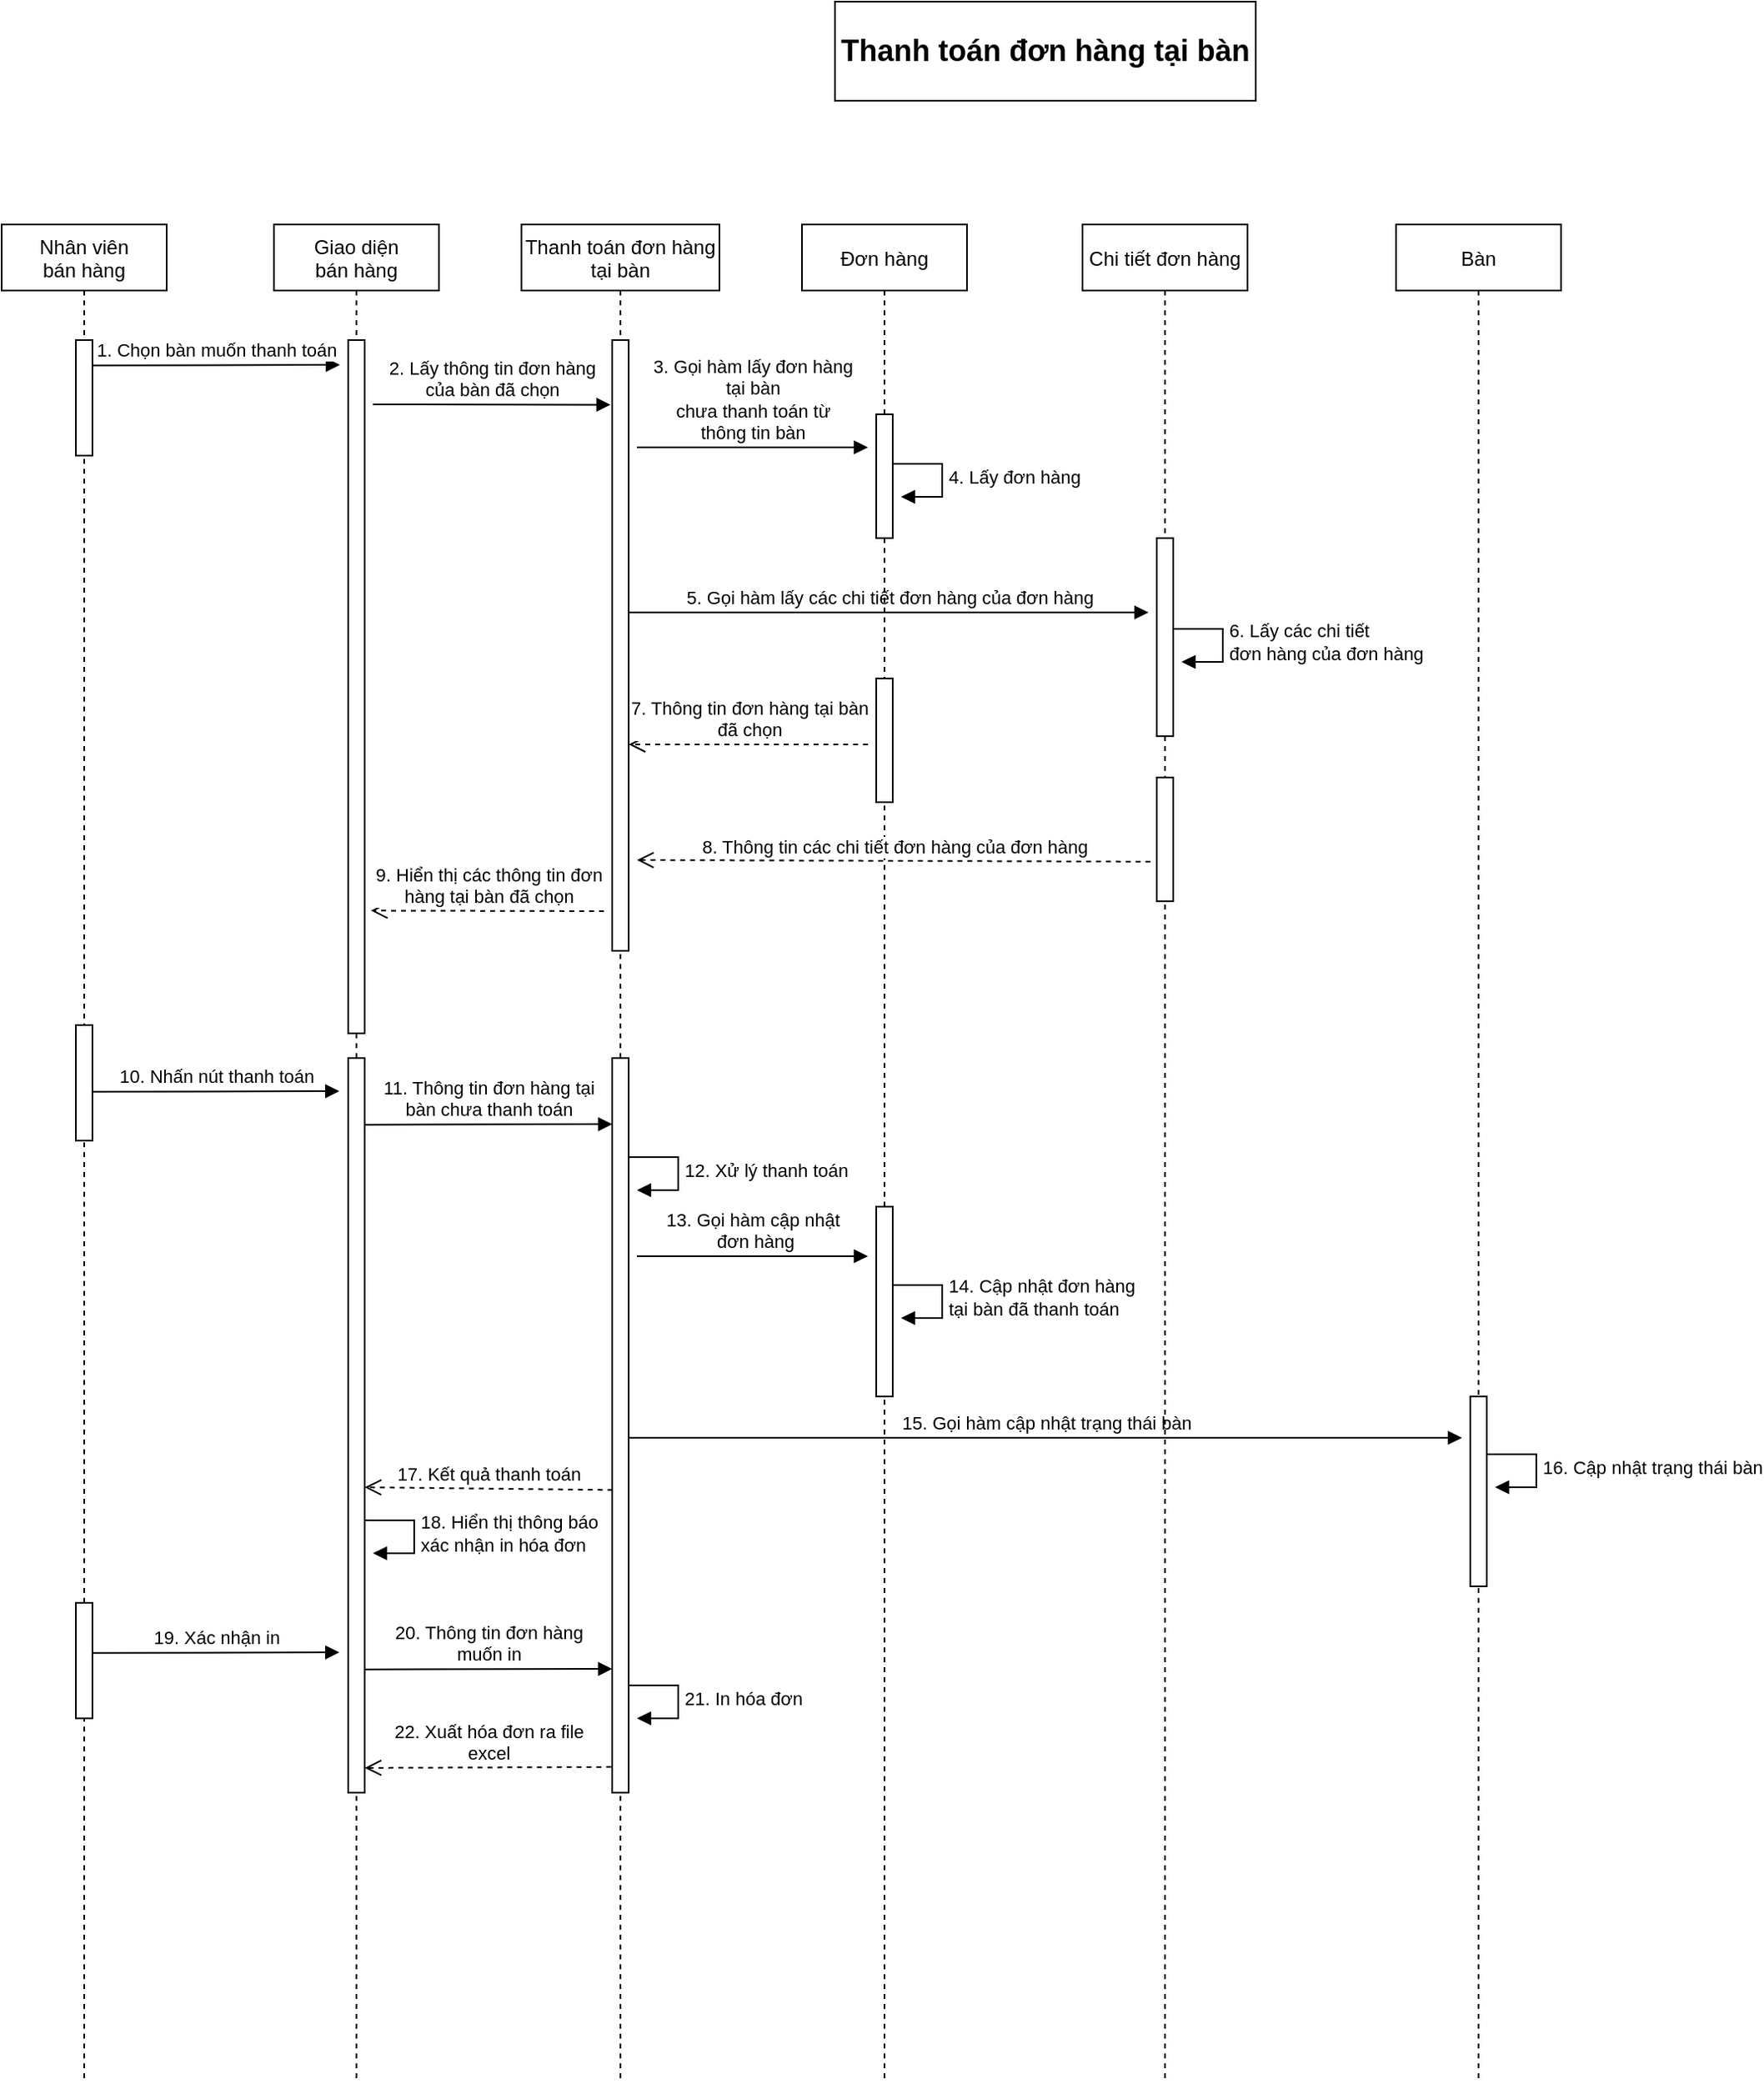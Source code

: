 <mxfile version="16.4.11" type="device"><diagram id="zxjMa8D9qQmoGZ83aIeK" name="Page-1"><mxGraphModel dx="633" dy="2016" grid="1" gridSize="10" guides="1" tooltips="1" connect="1" arrows="1" fold="1" page="1" pageScale="1" pageWidth="850" pageHeight="1100" math="0" shadow="0"><root><mxCell id="0"/><mxCell id="1" parent="0"/><mxCell id="7WzDHGzJV7gfo4r5cAsX-1" value="&lt;b&gt;&lt;font style=&quot;font-size: 18px&quot;&gt;Thanh toán đơn hàng tại bàn&lt;/font&gt;&lt;/b&gt;" style="rounded=0;whiteSpace=wrap;html=1;fontSize=12;" parent="1" vertex="1"><mxGeometry x="1730" y="-60" width="255" height="60" as="geometry"/></mxCell><mxCell id="7WzDHGzJV7gfo4r5cAsX-2" value="Nhân viên&#10;bán hàng" style="shape=umlLifeline;perimeter=lifelinePerimeter;container=1;collapsible=0;recursiveResize=0;rounded=0;shadow=0;strokeWidth=1;" parent="1" vertex="1"><mxGeometry x="1225" y="75" width="100" height="1125" as="geometry"/></mxCell><mxCell id="7WzDHGzJV7gfo4r5cAsX-3" value="" style="points=[];perimeter=orthogonalPerimeter;rounded=0;shadow=0;strokeWidth=1;" parent="7WzDHGzJV7gfo4r5cAsX-2" vertex="1"><mxGeometry x="45" y="70" width="10" height="70" as="geometry"/></mxCell><mxCell id="7WzDHGzJV7gfo4r5cAsX-100" value="" style="points=[];perimeter=orthogonalPerimeter;rounded=0;shadow=0;strokeWidth=1;" parent="7WzDHGzJV7gfo4r5cAsX-2" vertex="1"><mxGeometry x="45" y="485" width="10" height="70" as="geometry"/></mxCell><mxCell id="GLdiJtgZ8oKVf0UcwF_i-15" value="" style="points=[];perimeter=orthogonalPerimeter;rounded=0;shadow=0;strokeWidth=1;" vertex="1" parent="7WzDHGzJV7gfo4r5cAsX-2"><mxGeometry x="45" y="835" width="10" height="70" as="geometry"/></mxCell><mxCell id="7WzDHGzJV7gfo4r5cAsX-6" value="Giao diện &#10;bán hàng" style="shape=umlLifeline;perimeter=lifelinePerimeter;container=1;collapsible=0;recursiveResize=0;rounded=0;shadow=0;strokeWidth=1;" parent="1" vertex="1"><mxGeometry x="1390" y="75" width="100" height="1125" as="geometry"/></mxCell><mxCell id="7WzDHGzJV7gfo4r5cAsX-7" value="" style="points=[];perimeter=orthogonalPerimeter;rounded=0;shadow=0;strokeWidth=1;" parent="7WzDHGzJV7gfo4r5cAsX-6" vertex="1"><mxGeometry x="45" y="70" width="10" height="420" as="geometry"/></mxCell><mxCell id="7WzDHGzJV7gfo4r5cAsX-101" value="10. Nhấn nút thanh toán" style="html=1;verticalAlign=bottom;endArrow=block;rounded=0;exitX=1.037;exitY=0.22;exitDx=0;exitDy=0;exitPerimeter=0;" parent="7WzDHGzJV7gfo4r5cAsX-6" edge="1"><mxGeometry width="80" relative="1" as="geometry"><mxPoint x="-110" y="525.4" as="sourcePoint"/><mxPoint x="39.63" y="525" as="targetPoint"/></mxGeometry></mxCell><mxCell id="7WzDHGzJV7gfo4r5cAsX-102" value="" style="points=[];perimeter=orthogonalPerimeter;rounded=0;shadow=0;strokeWidth=1;" parent="7WzDHGzJV7gfo4r5cAsX-6" vertex="1"><mxGeometry x="45" y="505" width="10" height="445" as="geometry"/></mxCell><mxCell id="GLdiJtgZ8oKVf0UcwF_i-13" value="17. Kết quả thanh toán" style="html=1;verticalAlign=bottom;endArrow=open;dashed=1;endSize=8;rounded=0;exitX=0.02;exitY=0.588;exitDx=0;exitDy=0;exitPerimeter=0;" edge="1" parent="7WzDHGzJV7gfo4r5cAsX-6" source="7WzDHGzJV7gfo4r5cAsX-105"><mxGeometry relative="1" as="geometry"><mxPoint x="135" y="765" as="sourcePoint"/><mxPoint x="55" y="765" as="targetPoint"/></mxGeometry></mxCell><mxCell id="GLdiJtgZ8oKVf0UcwF_i-14" value="18. Hiển thị thông báo&lt;br&gt;xác nhận in hóa đơn" style="edgeStyle=orthogonalEdgeStyle;html=1;align=left;spacingLeft=2;endArrow=block;rounded=0;entryX=1;entryY=0;strokeWidth=1;" edge="1" parent="7WzDHGzJV7gfo4r5cAsX-6"><mxGeometry relative="1" as="geometry"><mxPoint x="55" y="785" as="sourcePoint"/><Array as="points"><mxPoint x="85" y="785"/></Array><mxPoint x="60" y="805" as="targetPoint"/></mxGeometry></mxCell><mxCell id="GLdiJtgZ8oKVf0UcwF_i-19" value="22. Xuất hóa đơn ra file&lt;br&gt;excel" style="html=1;verticalAlign=bottom;endArrow=open;dashed=1;endSize=8;rounded=0;exitX=-0.06;exitY=0.965;exitDx=0;exitDy=0;exitPerimeter=0;" edge="1" parent="7WzDHGzJV7gfo4r5cAsX-6" source="7WzDHGzJV7gfo4r5cAsX-105"><mxGeometry relative="1" as="geometry"><mxPoint x="135" y="935" as="sourcePoint"/><mxPoint x="55" y="935" as="targetPoint"/></mxGeometry></mxCell><mxCell id="7WzDHGzJV7gfo4r5cAsX-9" value="Thanh toán đơn hàng&#10;tại bàn" style="shape=umlLifeline;perimeter=lifelinePerimeter;container=1;collapsible=0;recursiveResize=0;rounded=0;shadow=0;strokeWidth=1;" parent="1" vertex="1"><mxGeometry x="1540" y="75" width="120" height="1125" as="geometry"/></mxCell><mxCell id="7WzDHGzJV7gfo4r5cAsX-10" value="" style="points=[];perimeter=orthogonalPerimeter;rounded=0;shadow=0;strokeWidth=1;" parent="7WzDHGzJV7gfo4r5cAsX-9" vertex="1"><mxGeometry x="55" y="70" width="10" height="370" as="geometry"/></mxCell><mxCell id="7WzDHGzJV7gfo4r5cAsX-93" value="5. Gọi hàm lấy các chi tiết đơn hàng của đơn hàng" style="html=1;verticalAlign=bottom;endArrow=block;rounded=0;strokeWidth=1;" parent="7WzDHGzJV7gfo4r5cAsX-9" edge="1"><mxGeometry width="80" relative="1" as="geometry"><mxPoint x="65" y="235" as="sourcePoint"/><mxPoint x="380" y="235" as="targetPoint"/></mxGeometry></mxCell><mxCell id="7WzDHGzJV7gfo4r5cAsX-97" value="7. Thông tin đơn hàng tại bàn&lt;br&gt;đã chọn" style="html=1;verticalAlign=bottom;endArrow=open;dashed=1;endSize=8;rounded=0;strokeWidth=1;" parent="7WzDHGzJV7gfo4r5cAsX-9" edge="1"><mxGeometry relative="1" as="geometry"><mxPoint x="210" y="315" as="sourcePoint"/><mxPoint x="65" y="315" as="targetPoint"/></mxGeometry></mxCell><mxCell id="7WzDHGzJV7gfo4r5cAsX-105" value="" style="points=[];perimeter=orthogonalPerimeter;rounded=0;shadow=0;strokeWidth=1;" parent="7WzDHGzJV7gfo4r5cAsX-9" vertex="1"><mxGeometry x="55" y="505" width="10" height="445" as="geometry"/></mxCell><mxCell id="GLdiJtgZ8oKVf0UcwF_i-1" value="11. Thông tin đơn hàng tại&lt;br&gt;bàn chưa thanh toán" style="html=1;verticalAlign=bottom;endArrow=block;rounded=0;exitX=1.037;exitY=0.22;exitDx=0;exitDy=0;exitPerimeter=0;" edge="1" parent="7WzDHGzJV7gfo4r5cAsX-9"><mxGeometry width="80" relative="1" as="geometry"><mxPoint x="-94.63" y="545.4" as="sourcePoint"/><mxPoint x="55" y="545" as="targetPoint"/></mxGeometry></mxCell><mxCell id="GLdiJtgZ8oKVf0UcwF_i-2" value="12. Xử lý thanh toán" style="edgeStyle=orthogonalEdgeStyle;html=1;align=left;spacingLeft=2;endArrow=block;rounded=0;entryX=1;entryY=0;strokeWidth=1;" edge="1" parent="7WzDHGzJV7gfo4r5cAsX-9"><mxGeometry relative="1" as="geometry"><mxPoint x="65" y="565" as="sourcePoint"/><Array as="points"><mxPoint x="95" y="565"/></Array><mxPoint x="70" y="585" as="targetPoint"/></mxGeometry></mxCell><mxCell id="GLdiJtgZ8oKVf0UcwF_i-11" value="15. Gọi hàm cập nhật trạng thái bàn" style="html=1;verticalAlign=bottom;endArrow=block;rounded=0;" edge="1" parent="7WzDHGzJV7gfo4r5cAsX-9"><mxGeometry width="80" relative="1" as="geometry"><mxPoint x="65" y="735" as="sourcePoint"/><mxPoint x="570" y="735" as="targetPoint"/></mxGeometry></mxCell><mxCell id="GLdiJtgZ8oKVf0UcwF_i-17" value="20. Thông tin đơn hàng&lt;br&gt;muốn in" style="html=1;verticalAlign=bottom;endArrow=block;rounded=0;exitX=1.037;exitY=0.22;exitDx=0;exitDy=0;exitPerimeter=0;" edge="1" parent="7WzDHGzJV7gfo4r5cAsX-9"><mxGeometry width="80" relative="1" as="geometry"><mxPoint x="-94.63" y="875.4" as="sourcePoint"/><mxPoint x="55" y="875" as="targetPoint"/></mxGeometry></mxCell><mxCell id="GLdiJtgZ8oKVf0UcwF_i-18" value="21. In hóa đơn" style="edgeStyle=orthogonalEdgeStyle;html=1;align=left;spacingLeft=2;endArrow=block;rounded=0;entryX=1;entryY=0;strokeWidth=1;" edge="1" parent="7WzDHGzJV7gfo4r5cAsX-9"><mxGeometry relative="1" as="geometry"><mxPoint x="65" y="885" as="sourcePoint"/><Array as="points"><mxPoint x="95" y="885"/></Array><mxPoint x="70" y="905" as="targetPoint"/></mxGeometry></mxCell><mxCell id="7WzDHGzJV7gfo4r5cAsX-13" value="Đơn hàng" style="shape=umlLifeline;perimeter=lifelinePerimeter;container=1;collapsible=0;recursiveResize=0;rounded=0;shadow=0;strokeWidth=1;" parent="1" vertex="1"><mxGeometry x="1710" y="75" width="100" height="1125" as="geometry"/></mxCell><mxCell id="7WzDHGzJV7gfo4r5cAsX-87" value="" style="points=[];perimeter=orthogonalPerimeter;rounded=0;shadow=0;strokeWidth=1;" parent="7WzDHGzJV7gfo4r5cAsX-13" vertex="1"><mxGeometry x="45" y="115" width="10" height="75" as="geometry"/></mxCell><mxCell id="7WzDHGzJV7gfo4r5cAsX-91" value="4. Lấy đơn hàng" style="edgeStyle=orthogonalEdgeStyle;html=1;align=left;spacingLeft=2;endArrow=block;rounded=0;entryX=1;entryY=0;strokeWidth=1;" parent="7WzDHGzJV7gfo4r5cAsX-13" edge="1"><mxGeometry relative="1" as="geometry"><mxPoint x="55" y="145" as="sourcePoint"/><Array as="points"><mxPoint x="85" y="145"/></Array><mxPoint x="60" y="165" as="targetPoint"/></mxGeometry></mxCell><mxCell id="7WzDHGzJV7gfo4r5cAsX-95" value="" style="points=[];perimeter=orthogonalPerimeter;rounded=0;shadow=0;strokeWidth=1;" parent="7WzDHGzJV7gfo4r5cAsX-13" vertex="1"><mxGeometry x="45" y="275" width="10" height="75" as="geometry"/></mxCell><mxCell id="7WzDHGzJV7gfo4r5cAsX-98" value="8. Thông tin các chi tiết đơn hàng của đơn hàng" style="html=1;verticalAlign=bottom;endArrow=open;dashed=1;endSize=8;rounded=0;strokeWidth=1;exitX=-0.379;exitY=0.68;exitDx=0;exitDy=0;exitPerimeter=0;" parent="7WzDHGzJV7gfo4r5cAsX-13" source="7WzDHGzJV7gfo4r5cAsX-96" edge="1"><mxGeometry relative="1" as="geometry"><mxPoint x="45" y="385" as="sourcePoint"/><mxPoint x="-100" y="385" as="targetPoint"/></mxGeometry></mxCell><mxCell id="GLdiJtgZ8oKVf0UcwF_i-3" value="" style="points=[];perimeter=orthogonalPerimeter;rounded=0;shadow=0;strokeWidth=1;" vertex="1" parent="7WzDHGzJV7gfo4r5cAsX-13"><mxGeometry x="45" y="595" width="10" height="115" as="geometry"/></mxCell><mxCell id="GLdiJtgZ8oKVf0UcwF_i-5" value="14. Cập nhật đơn hàng&lt;br&gt;tại bàn đã thanh toán" style="edgeStyle=orthogonalEdgeStyle;html=1;align=left;spacingLeft=2;endArrow=block;rounded=0;entryX=1;entryY=0;strokeWidth=1;" edge="1" parent="7WzDHGzJV7gfo4r5cAsX-13"><mxGeometry relative="1" as="geometry"><mxPoint x="55" y="642.5" as="sourcePoint"/><Array as="points"><mxPoint x="85" y="642.5"/></Array><mxPoint x="60" y="662.5" as="targetPoint"/></mxGeometry></mxCell><mxCell id="7WzDHGzJV7gfo4r5cAsX-19" value="Chi tiết đơn hàng" style="shape=umlLifeline;perimeter=lifelinePerimeter;container=1;collapsible=0;recursiveResize=0;rounded=0;shadow=0;strokeWidth=1;" parent="1" vertex="1"><mxGeometry x="1880" y="75" width="100" height="1125" as="geometry"/></mxCell><mxCell id="7WzDHGzJV7gfo4r5cAsX-92" value="" style="points=[];perimeter=orthogonalPerimeter;rounded=0;shadow=0;strokeWidth=1;" parent="7WzDHGzJV7gfo4r5cAsX-19" vertex="1"><mxGeometry x="45" y="190" width="10" height="120" as="geometry"/></mxCell><mxCell id="7WzDHGzJV7gfo4r5cAsX-94" value="6. Lấy các chi tiết &lt;br&gt;đơn hàng của đơn hàng" style="edgeStyle=orthogonalEdgeStyle;html=1;align=left;spacingLeft=2;endArrow=block;rounded=0;entryX=1;entryY=0;strokeWidth=1;" parent="7WzDHGzJV7gfo4r5cAsX-19" edge="1"><mxGeometry relative="1" as="geometry"><mxPoint x="55" y="245" as="sourcePoint"/><Array as="points"><mxPoint x="85" y="245"/></Array><mxPoint x="60" y="265" as="targetPoint"/></mxGeometry></mxCell><mxCell id="7WzDHGzJV7gfo4r5cAsX-96" value="" style="points=[];perimeter=orthogonalPerimeter;rounded=0;shadow=0;strokeWidth=1;" parent="7WzDHGzJV7gfo4r5cAsX-19" vertex="1"><mxGeometry x="45" y="335" width="10" height="75" as="geometry"/></mxCell><mxCell id="7WzDHGzJV7gfo4r5cAsX-4" value="1. Chọn bàn muốn thanh toán" style="html=1;verticalAlign=bottom;endArrow=block;rounded=0;exitX=1.037;exitY=0.22;exitDx=0;exitDy=0;exitPerimeter=0;" parent="1" source="7WzDHGzJV7gfo4r5cAsX-3" edge="1"><mxGeometry width="80" relative="1" as="geometry"><mxPoint x="1280" y="155" as="sourcePoint"/><mxPoint x="1430" y="160" as="targetPoint"/></mxGeometry></mxCell><mxCell id="7WzDHGzJV7gfo4r5cAsX-40" value="2. Lấy thông tin đơn hàng&lt;br&gt;của bàn đã chọn" style="html=1;verticalAlign=bottom;endArrow=block;rounded=0;entryX=-0.1;entryY=0.106;entryDx=0;entryDy=0;entryPerimeter=0;" parent="1" target="7WzDHGzJV7gfo4r5cAsX-10" edge="1"><mxGeometry width="80" relative="1" as="geometry"><mxPoint x="1450" y="184" as="sourcePoint"/><mxPoint x="1590" y="180" as="targetPoint"/></mxGeometry></mxCell><mxCell id="7WzDHGzJV7gfo4r5cAsX-86" value="3. Gọi hàm lấy đơn hàng&lt;br&gt;tại bàn &lt;br&gt;chưa thanh toán từ&lt;br&gt;thông tin bàn" style="html=1;verticalAlign=bottom;endArrow=block;rounded=0;strokeWidth=1;" parent="1" edge="1"><mxGeometry width="80" relative="1" as="geometry"><mxPoint x="1610" y="210" as="sourcePoint"/><mxPoint x="1750" y="210" as="targetPoint"/></mxGeometry></mxCell><mxCell id="7WzDHGzJV7gfo4r5cAsX-99" value="9. Hiển thị các thông tin đơn&lt;br&gt;hàng tại bàn đã chọn" style="html=1;verticalAlign=bottom;endArrow=open;dashed=1;endSize=8;rounded=0;strokeWidth=1;entryX=1.379;entryY=0.823;entryDx=0;entryDy=0;entryPerimeter=0;" parent="1" target="7WzDHGzJV7gfo4r5cAsX-7" edge="1"><mxGeometry relative="1" as="geometry"><mxPoint x="1590" y="491" as="sourcePoint"/><mxPoint x="1445" y="420" as="targetPoint"/></mxGeometry></mxCell><mxCell id="GLdiJtgZ8oKVf0UcwF_i-4" value="13. Gọi hàm cập nhật&lt;br&gt;&amp;nbsp;đơn hàng" style="html=1;verticalAlign=bottom;endArrow=block;rounded=0;" edge="1" parent="1"><mxGeometry width="80" relative="1" as="geometry"><mxPoint x="1610" y="700" as="sourcePoint"/><mxPoint x="1750" y="700" as="targetPoint"/></mxGeometry></mxCell><mxCell id="GLdiJtgZ8oKVf0UcwF_i-6" value="Bàn" style="shape=umlLifeline;perimeter=lifelinePerimeter;container=1;collapsible=0;recursiveResize=0;rounded=0;shadow=0;strokeWidth=1;" vertex="1" parent="1"><mxGeometry x="2070" y="75" width="100" height="1125" as="geometry"/></mxCell><mxCell id="GLdiJtgZ8oKVf0UcwF_i-10" value="" style="points=[];perimeter=orthogonalPerimeter;rounded=0;shadow=0;strokeWidth=1;" vertex="1" parent="GLdiJtgZ8oKVf0UcwF_i-6"><mxGeometry x="45" y="710" width="10" height="115" as="geometry"/></mxCell><mxCell id="GLdiJtgZ8oKVf0UcwF_i-12" value="16. Cập nhật trạng thái bàn" style="edgeStyle=orthogonalEdgeStyle;html=1;align=left;spacingLeft=2;endArrow=block;rounded=0;entryX=1;entryY=0;strokeWidth=1;" edge="1" parent="GLdiJtgZ8oKVf0UcwF_i-6"><mxGeometry relative="1" as="geometry"><mxPoint x="55" y="745" as="sourcePoint"/><Array as="points"><mxPoint x="85" y="745"/></Array><mxPoint x="60" y="765" as="targetPoint"/></mxGeometry></mxCell><mxCell id="GLdiJtgZ8oKVf0UcwF_i-16" value="19. Xác nhận in" style="html=1;verticalAlign=bottom;endArrow=block;rounded=0;exitX=1.037;exitY=0.22;exitDx=0;exitDy=0;exitPerimeter=0;" edge="1" parent="1"><mxGeometry width="80" relative="1" as="geometry"><mxPoint x="1280" y="940.4" as="sourcePoint"/><mxPoint x="1429.63" y="940" as="targetPoint"/></mxGeometry></mxCell></root></mxGraphModel></diagram></mxfile>